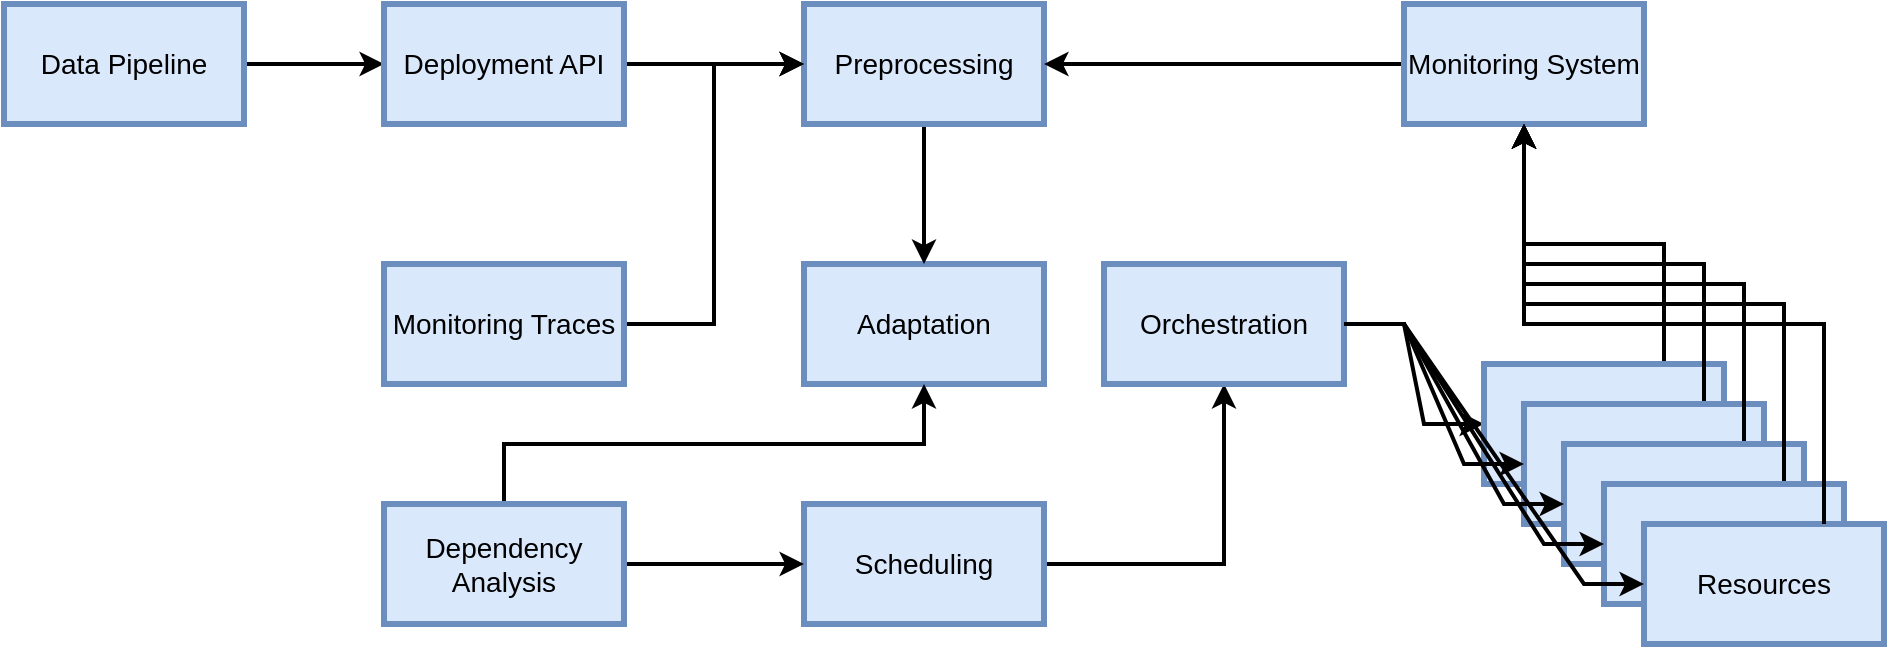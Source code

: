 <mxfile version="21.2.8" type="device">
  <diagram name="Page-1" id="9mK7y8Yn78YkXB9ZVZwH">
    <mxGraphModel dx="2141" dy="924" grid="1" gridSize="10" guides="1" tooltips="1" connect="1" arrows="1" fold="1" page="1" pageScale="1" pageWidth="827" pageHeight="1169" math="0" shadow="0">
      <root>
        <mxCell id="0" />
        <mxCell id="1" parent="0" />
        <mxCell id="S3flbdGMLReJp4ZvKaZd-3" value="&lt;font style=&quot;font-size: 14px;&quot;&gt;Adaptation&lt;/font&gt;" style="rounded=0;whiteSpace=wrap;html=1;fillColor=#dae8fc;strokeColor=#6c8ebf;fontSize=14;strokeWidth=3;" parent="1" vertex="1">
          <mxGeometry x="300" y="610" width="120" height="60" as="geometry" />
        </mxCell>
        <mxCell id="uRKe55Y18pu3FizFvKsy-9" style="edgeStyle=orthogonalEdgeStyle;rounded=0;orthogonalLoop=1;jettySize=auto;html=1;exitX=0.5;exitY=1;exitDx=0;exitDy=0;fontSize=14;strokeWidth=2;" parent="1" source="S3flbdGMLReJp4ZvKaZd-4" target="S3flbdGMLReJp4ZvKaZd-3" edge="1">
          <mxGeometry relative="1" as="geometry" />
        </mxCell>
        <mxCell id="S3flbdGMLReJp4ZvKaZd-4" value="Preprocessing" style="rounded=0;whiteSpace=wrap;html=1;fillColor=#dae8fc;strokeColor=#6c8ebf;fontSize=14;strokeWidth=3;" parent="1" vertex="1">
          <mxGeometry x="300" y="480" width="120" height="60" as="geometry" />
        </mxCell>
        <mxCell id="uRKe55Y18pu3FizFvKsy-14" style="edgeStyle=orthogonalEdgeStyle;rounded=0;orthogonalLoop=1;jettySize=auto;html=1;exitX=1;exitY=0.5;exitDx=0;exitDy=0;strokeWidth=2;fontSize=14;elbow=vertical;" parent="1" source="S3flbdGMLReJp4ZvKaZd-6" target="S3flbdGMLReJp4ZvKaZd-8" edge="1">
          <mxGeometry relative="1" as="geometry" />
        </mxCell>
        <mxCell id="S3flbdGMLReJp4ZvKaZd-6" value="Scheduling" style="rounded=0;whiteSpace=wrap;html=1;fillColor=#dae8fc;strokeColor=#6c8ebf;fontSize=14;strokeWidth=3;" parent="1" vertex="1">
          <mxGeometry x="300" y="730" width="120" height="60" as="geometry" />
        </mxCell>
        <mxCell id="S3flbdGMLReJp4ZvKaZd-32" style="edgeStyle=elbowEdgeStyle;rounded=0;orthogonalLoop=1;jettySize=auto;elbow=vertical;html=1;exitX=1;exitY=0.5;exitDx=0;exitDy=0;entryX=0;entryY=0.5;entryDx=0;entryDy=0;fontSize=14;strokeWidth=2;" parent="1" source="S3flbdGMLReJp4ZvKaZd-7" target="S3flbdGMLReJp4ZvKaZd-6" edge="1">
          <mxGeometry relative="1" as="geometry" />
        </mxCell>
        <mxCell id="uRKe55Y18pu3FizFvKsy-15" style="edgeStyle=orthogonalEdgeStyle;rounded=0;orthogonalLoop=1;jettySize=auto;html=1;exitX=0.5;exitY=0;exitDx=0;exitDy=0;entryX=0.5;entryY=1;entryDx=0;entryDy=0;strokeWidth=2;fontSize=14;elbow=vertical;" parent="1" source="S3flbdGMLReJp4ZvKaZd-7" target="S3flbdGMLReJp4ZvKaZd-3" edge="1">
          <mxGeometry relative="1" as="geometry" />
        </mxCell>
        <mxCell id="S3flbdGMLReJp4ZvKaZd-7" value="Dependency Analysis" style="rounded=0;whiteSpace=wrap;html=1;fillColor=#dae8fc;strokeColor=#6c8ebf;fontSize=14;strokeWidth=3;" parent="1" vertex="1">
          <mxGeometry x="90" y="730" width="120" height="60" as="geometry" />
        </mxCell>
        <mxCell id="S3flbdGMLReJp4ZvKaZd-15" style="edgeStyle=entityRelationEdgeStyle;rounded=0;orthogonalLoop=1;jettySize=auto;html=1;exitX=1;exitY=0.5;exitDx=0;exitDy=0;entryX=0;entryY=0.5;entryDx=0;entryDy=0;fontSize=14;strokeWidth=2;" parent="1" source="S3flbdGMLReJp4ZvKaZd-8" target="S3flbdGMLReJp4ZvKaZd-10" edge="1">
          <mxGeometry relative="1" as="geometry" />
        </mxCell>
        <mxCell id="S3flbdGMLReJp4ZvKaZd-8" value="Orchestration" style="rounded=0;whiteSpace=wrap;html=1;fillColor=#dae8fc;strokeColor=#6c8ebf;fontSize=14;strokeWidth=3;" parent="1" vertex="1">
          <mxGeometry x="450" y="610" width="120" height="60" as="geometry" />
        </mxCell>
        <mxCell id="uRKe55Y18pu3FizFvKsy-12" style="edgeStyle=orthogonalEdgeStyle;rounded=0;orthogonalLoop=1;jettySize=auto;html=1;exitX=0;exitY=0.5;exitDx=0;exitDy=0;entryX=1;entryY=0.5;entryDx=0;entryDy=0;fontSize=14;strokeWidth=2;" parent="1" source="S3flbdGMLReJp4ZvKaZd-9" target="S3flbdGMLReJp4ZvKaZd-4" edge="1">
          <mxGeometry relative="1" as="geometry" />
        </mxCell>
        <mxCell id="S3flbdGMLReJp4ZvKaZd-9" value="&lt;font style=&quot;font-size: 14px;&quot;&gt;Monitoring System&lt;/font&gt;" style="rounded=0;whiteSpace=wrap;html=1;fillColor=#dae8fc;strokeColor=#6c8ebf;fontSize=14;strokeWidth=3;" parent="1" vertex="1">
          <mxGeometry x="600" y="480" width="120" height="60" as="geometry" />
        </mxCell>
        <mxCell id="S3flbdGMLReJp4ZvKaZd-22" style="rounded=0;orthogonalLoop=1;jettySize=auto;html=1;exitX=0.75;exitY=0;exitDx=0;exitDy=0;entryX=0.5;entryY=1;entryDx=0;entryDy=0;edgeStyle=elbowEdgeStyle;elbow=vertical;fontSize=14;strokeWidth=2;" parent="1" source="S3flbdGMLReJp4ZvKaZd-10" target="S3flbdGMLReJp4ZvKaZd-9" edge="1">
          <mxGeometry relative="1" as="geometry" />
        </mxCell>
        <mxCell id="S3flbdGMLReJp4ZvKaZd-10" value="Docker" style="rounded=0;whiteSpace=wrap;html=1;fillColor=#dae8fc;strokeColor=#6c8ebf;fontSize=14;strokeWidth=3;" parent="1" vertex="1">
          <mxGeometry x="640" y="660" width="120" height="60" as="geometry" />
        </mxCell>
        <mxCell id="S3flbdGMLReJp4ZvKaZd-24" style="rounded=0;orthogonalLoop=1;jettySize=auto;html=1;entryX=0.5;entryY=1;entryDx=0;entryDy=0;edgeStyle=elbowEdgeStyle;elbow=vertical;exitX=0.75;exitY=0;exitDx=0;exitDy=0;fontSize=14;strokeWidth=2;" parent="1" source="S3flbdGMLReJp4ZvKaZd-11" target="S3flbdGMLReJp4ZvKaZd-9" edge="1">
          <mxGeometry relative="1" as="geometry">
            <mxPoint x="740" y="370" as="targetPoint" />
          </mxGeometry>
        </mxCell>
        <mxCell id="S3flbdGMLReJp4ZvKaZd-11" value="Docker" style="rounded=0;whiteSpace=wrap;html=1;fillColor=#dae8fc;strokeColor=#6c8ebf;fontSize=14;strokeWidth=3;" parent="1" vertex="1">
          <mxGeometry x="660" y="680" width="120" height="60" as="geometry" />
        </mxCell>
        <mxCell id="S3flbdGMLReJp4ZvKaZd-25" style="rounded=0;orthogonalLoop=1;jettySize=auto;html=1;entryX=0.5;entryY=1;entryDx=0;entryDy=0;edgeStyle=elbowEdgeStyle;elbow=vertical;exitX=0.75;exitY=0;exitDx=0;exitDy=0;fontSize=14;strokeWidth=2;" parent="1" source="S3flbdGMLReJp4ZvKaZd-12" target="S3flbdGMLReJp4ZvKaZd-9" edge="1">
          <mxGeometry relative="1" as="geometry" />
        </mxCell>
        <mxCell id="S3flbdGMLReJp4ZvKaZd-12" value="Docker" style="rounded=0;whiteSpace=wrap;html=1;fillColor=#dae8fc;strokeColor=#6c8ebf;fontSize=14;strokeWidth=3;" parent="1" vertex="1">
          <mxGeometry x="680" y="700" width="120" height="60" as="geometry" />
        </mxCell>
        <mxCell id="S3flbdGMLReJp4ZvKaZd-26" style="rounded=0;orthogonalLoop=1;jettySize=auto;html=1;exitX=0.75;exitY=0;exitDx=0;exitDy=0;entryX=0.5;entryY=1;entryDx=0;entryDy=0;edgeStyle=elbowEdgeStyle;elbow=vertical;fontSize=14;strokeWidth=2;" parent="1" source="S3flbdGMLReJp4ZvKaZd-14" target="S3flbdGMLReJp4ZvKaZd-9" edge="1">
          <mxGeometry relative="1" as="geometry">
            <mxPoint x="740" y="370" as="targetPoint" />
          </mxGeometry>
        </mxCell>
        <mxCell id="S3flbdGMLReJp4ZvKaZd-14" value="Docker" style="rounded=0;whiteSpace=wrap;html=1;fillColor=#dae8fc;strokeColor=#6c8ebf;fontSize=14;strokeWidth=3;" parent="1" vertex="1">
          <mxGeometry x="700" y="720" width="120" height="60" as="geometry" />
        </mxCell>
        <mxCell id="S3flbdGMLReJp4ZvKaZd-13" value="Resources" style="rounded=0;whiteSpace=wrap;html=1;fillColor=#dae8fc;strokeColor=#6c8ebf;fontSize=14;strokeWidth=3;" parent="1" vertex="1">
          <mxGeometry x="720" y="740" width="120" height="60" as="geometry" />
        </mxCell>
        <mxCell id="S3flbdGMLReJp4ZvKaZd-16" style="edgeStyle=entityRelationEdgeStyle;rounded=0;orthogonalLoop=1;jettySize=auto;html=1;exitX=1;exitY=0.5;exitDx=0;exitDy=0;entryX=0;entryY=0.5;entryDx=0;entryDy=0;fontSize=14;strokeWidth=2;" parent="1" source="S3flbdGMLReJp4ZvKaZd-8" target="S3flbdGMLReJp4ZvKaZd-11" edge="1">
          <mxGeometry relative="1" as="geometry" />
        </mxCell>
        <mxCell id="S3flbdGMLReJp4ZvKaZd-17" style="edgeStyle=entityRelationEdgeStyle;rounded=0;orthogonalLoop=1;jettySize=auto;html=1;exitX=1;exitY=0.5;exitDx=0;exitDy=0;entryX=0;entryY=0.5;entryDx=0;entryDy=0;fontSize=14;strokeWidth=2;" parent="1" source="S3flbdGMLReJp4ZvKaZd-8" target="S3flbdGMLReJp4ZvKaZd-12" edge="1">
          <mxGeometry relative="1" as="geometry" />
        </mxCell>
        <mxCell id="S3flbdGMLReJp4ZvKaZd-18" style="rounded=0;orthogonalLoop=1;jettySize=auto;html=1;exitX=1;exitY=0.5;exitDx=0;exitDy=0;entryX=0;entryY=0.5;entryDx=0;entryDy=0;edgeStyle=entityRelationEdgeStyle;fontSize=14;strokeWidth=2;" parent="1" source="S3flbdGMLReJp4ZvKaZd-8" target="S3flbdGMLReJp4ZvKaZd-13" edge="1">
          <mxGeometry relative="1" as="geometry" />
        </mxCell>
        <mxCell id="S3flbdGMLReJp4ZvKaZd-19" style="edgeStyle=entityRelationEdgeStyle;rounded=0;orthogonalLoop=1;jettySize=auto;html=1;exitX=1;exitY=0.5;exitDx=0;exitDy=0;entryX=0;entryY=0.5;entryDx=0;entryDy=0;fontSize=14;strokeWidth=2;" parent="1" source="S3flbdGMLReJp4ZvKaZd-8" target="S3flbdGMLReJp4ZvKaZd-14" edge="1">
          <mxGeometry relative="1" as="geometry" />
        </mxCell>
        <mxCell id="S3flbdGMLReJp4ZvKaZd-27" style="rounded=0;orthogonalLoop=1;jettySize=auto;html=1;entryX=0.5;entryY=1;entryDx=0;entryDy=0;edgeStyle=elbowEdgeStyle;elbow=vertical;fontSize=14;strokeWidth=2;" parent="1" target="S3flbdGMLReJp4ZvKaZd-9" edge="1">
          <mxGeometry relative="1" as="geometry">
            <mxPoint x="810" y="740" as="sourcePoint" />
            <Array as="points">
              <mxPoint x="770" y="640" />
              <mxPoint x="710" y="630" />
              <mxPoint x="720" y="610" />
            </Array>
          </mxGeometry>
        </mxCell>
        <mxCell id="uRKe55Y18pu3FizFvKsy-6" style="edgeStyle=elbowEdgeStyle;rounded=0;orthogonalLoop=1;jettySize=auto;html=1;exitX=1;exitY=0.5;exitDx=0;exitDy=0;entryX=0;entryY=0.5;entryDx=0;entryDy=0;fontSize=14;strokeWidth=2;" parent="1" source="S3flbdGMLReJp4ZvKaZd-35" target="S3flbdGMLReJp4ZvKaZd-4" edge="1">
          <mxGeometry relative="1" as="geometry" />
        </mxCell>
        <mxCell id="S3flbdGMLReJp4ZvKaZd-35" value="Monitoring Traces" style="rounded=0;whiteSpace=wrap;html=1;fillColor=#dae8fc;strokeColor=#6c8ebf;fontSize=14;strokeWidth=3;" parent="1" vertex="1">
          <mxGeometry x="90" y="610" width="120" height="60" as="geometry" />
        </mxCell>
        <mxCell id="uRKe55Y18pu3FizFvKsy-8" style="edgeStyle=orthogonalEdgeStyle;rounded=0;orthogonalLoop=1;jettySize=auto;html=1;exitX=1;exitY=0.5;exitDx=0;exitDy=0;entryX=0;entryY=0.5;entryDx=0;entryDy=0;fontSize=14;strokeWidth=2;" parent="1" source="uRKe55Y18pu3FizFvKsy-1" target="uRKe55Y18pu3FizFvKsy-3" edge="1">
          <mxGeometry relative="1" as="geometry" />
        </mxCell>
        <mxCell id="uRKe55Y18pu3FizFvKsy-1" value="&lt;font style=&quot;font-size: 14px;&quot;&gt;Data Pipeline&lt;/font&gt;" style="rounded=0;whiteSpace=wrap;html=1;fillColor=#dae8fc;strokeColor=#6c8ebf;fontSize=14;strokeWidth=3;" parent="1" vertex="1">
          <mxGeometry x="-100" y="480" width="120" height="60" as="geometry" />
        </mxCell>
        <mxCell id="uRKe55Y18pu3FizFvKsy-10" style="edgeStyle=orthogonalEdgeStyle;rounded=0;orthogonalLoop=1;jettySize=auto;html=1;exitX=1;exitY=0.5;exitDx=0;exitDy=0;entryX=0;entryY=0.5;entryDx=0;entryDy=0;fontSize=14;strokeWidth=2;" parent="1" source="uRKe55Y18pu3FizFvKsy-3" target="S3flbdGMLReJp4ZvKaZd-4" edge="1">
          <mxGeometry relative="1" as="geometry" />
        </mxCell>
        <mxCell id="uRKe55Y18pu3FizFvKsy-3" value="&lt;font style=&quot;font-size: 14px;&quot;&gt;Deployment API&lt;/font&gt;" style="rounded=0;whiteSpace=wrap;html=1;fillColor=#dae8fc;strokeColor=#6c8ebf;fontSize=14;strokeWidth=3;" parent="1" vertex="1">
          <mxGeometry x="90" y="480" width="120" height="60" as="geometry" />
        </mxCell>
      </root>
    </mxGraphModel>
  </diagram>
</mxfile>
